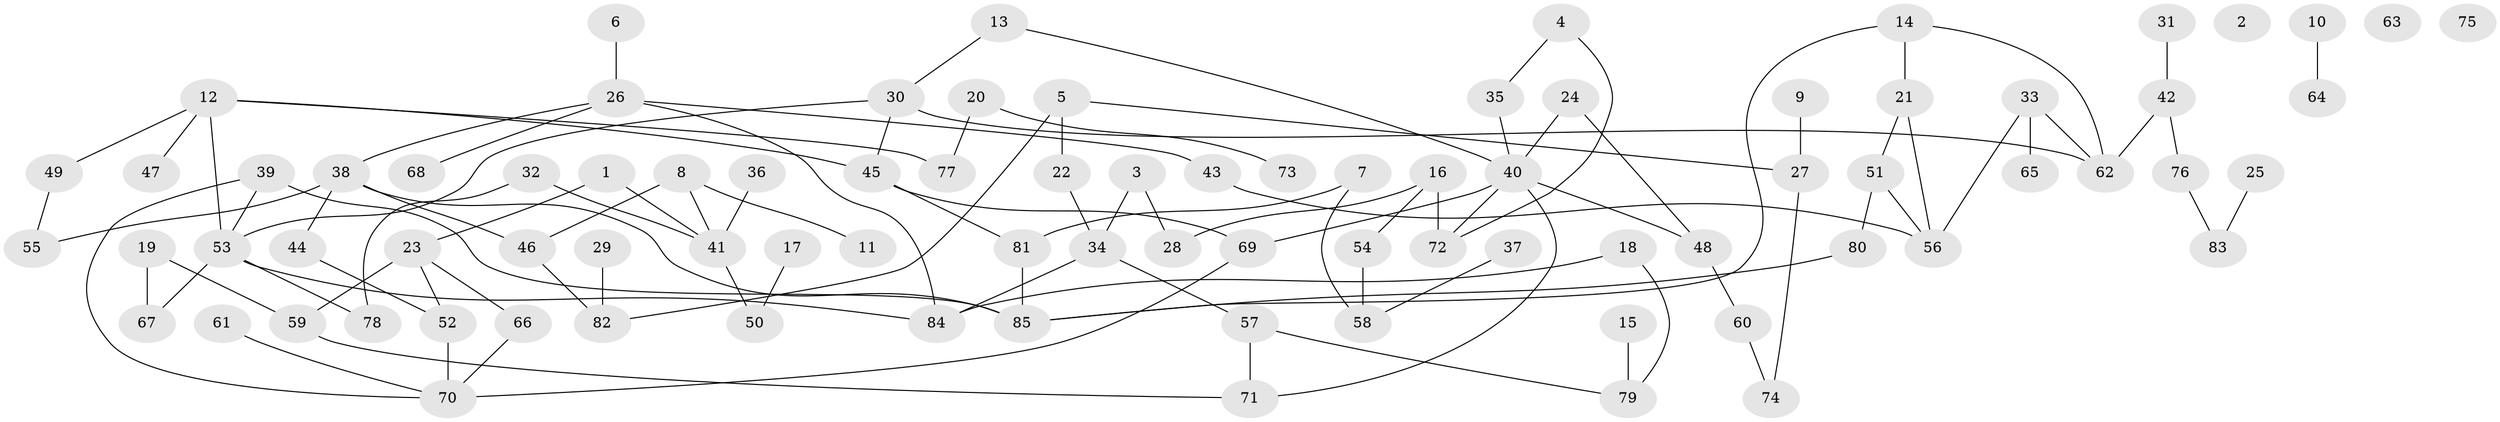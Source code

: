 // coarse degree distribution, {7: 0.03389830508474576, 0: 0.06779661016949153, 4: 0.0847457627118644, 2: 0.3389830508474576, 5: 0.05084745762711865, 3: 0.2033898305084746, 1: 0.1864406779661017, 9: 0.03389830508474576}
// Generated by graph-tools (version 1.1) at 2025/16/03/04/25 18:16:43]
// undirected, 85 vertices, 105 edges
graph export_dot {
graph [start="1"]
  node [color=gray90,style=filled];
  1;
  2;
  3;
  4;
  5;
  6;
  7;
  8;
  9;
  10;
  11;
  12;
  13;
  14;
  15;
  16;
  17;
  18;
  19;
  20;
  21;
  22;
  23;
  24;
  25;
  26;
  27;
  28;
  29;
  30;
  31;
  32;
  33;
  34;
  35;
  36;
  37;
  38;
  39;
  40;
  41;
  42;
  43;
  44;
  45;
  46;
  47;
  48;
  49;
  50;
  51;
  52;
  53;
  54;
  55;
  56;
  57;
  58;
  59;
  60;
  61;
  62;
  63;
  64;
  65;
  66;
  67;
  68;
  69;
  70;
  71;
  72;
  73;
  74;
  75;
  76;
  77;
  78;
  79;
  80;
  81;
  82;
  83;
  84;
  85;
  1 -- 23;
  1 -- 41;
  3 -- 28;
  3 -- 34;
  4 -- 35;
  4 -- 72;
  5 -- 22;
  5 -- 27;
  5 -- 82;
  6 -- 26;
  7 -- 58;
  7 -- 81;
  8 -- 11;
  8 -- 41;
  8 -- 46;
  9 -- 27;
  10 -- 64;
  12 -- 45;
  12 -- 47;
  12 -- 49;
  12 -- 53;
  12 -- 77;
  13 -- 30;
  13 -- 40;
  14 -- 21;
  14 -- 62;
  14 -- 85;
  15 -- 79;
  16 -- 28;
  16 -- 54;
  16 -- 72;
  17 -- 50;
  18 -- 79;
  18 -- 84;
  19 -- 59;
  19 -- 67;
  20 -- 73;
  20 -- 77;
  21 -- 51;
  21 -- 56;
  22 -- 34;
  23 -- 52;
  23 -- 59;
  23 -- 66;
  24 -- 40;
  24 -- 48;
  25 -- 83;
  26 -- 38;
  26 -- 43;
  26 -- 68;
  26 -- 84;
  27 -- 74;
  29 -- 82;
  30 -- 45;
  30 -- 53;
  30 -- 62;
  31 -- 42;
  32 -- 41;
  32 -- 78;
  33 -- 56;
  33 -- 62;
  33 -- 65;
  34 -- 57;
  34 -- 84;
  35 -- 40;
  36 -- 41;
  37 -- 58;
  38 -- 44;
  38 -- 46;
  38 -- 55;
  38 -- 85;
  39 -- 53;
  39 -- 70;
  39 -- 85;
  40 -- 48;
  40 -- 69;
  40 -- 71;
  40 -- 72;
  41 -- 50;
  42 -- 62;
  42 -- 76;
  43 -- 56;
  44 -- 52;
  45 -- 69;
  45 -- 81;
  46 -- 82;
  48 -- 60;
  49 -- 55;
  51 -- 56;
  51 -- 80;
  52 -- 70;
  53 -- 67;
  53 -- 78;
  53 -- 84;
  54 -- 58;
  57 -- 71;
  57 -- 79;
  59 -- 71;
  60 -- 74;
  61 -- 70;
  66 -- 70;
  69 -- 70;
  76 -- 83;
  80 -- 85;
  81 -- 85;
}
